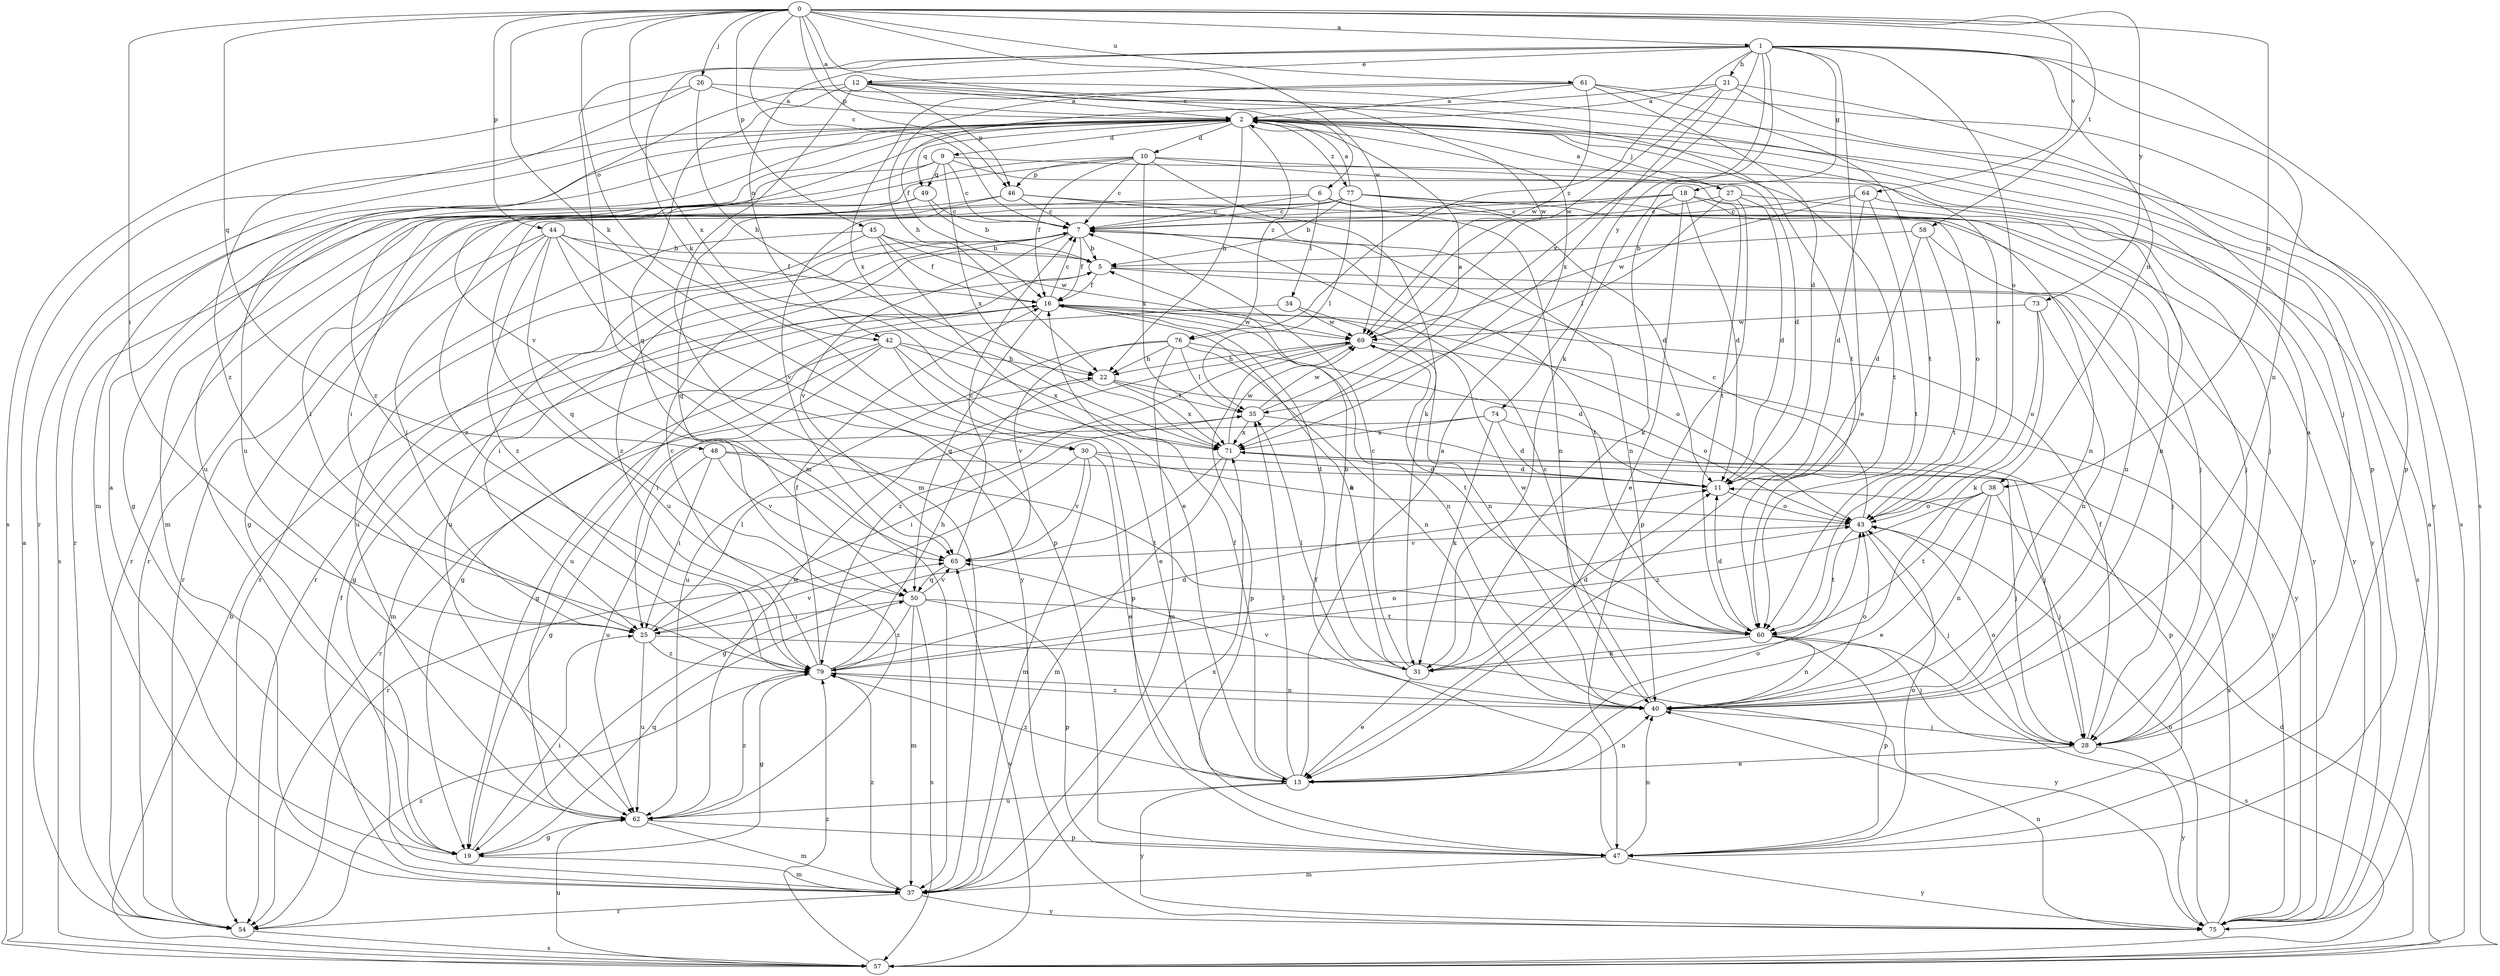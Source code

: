 strict digraph  {
0;
1;
2;
5;
6;
7;
9;
10;
11;
12;
13;
16;
18;
19;
21;
22;
25;
26;
27;
28;
30;
31;
34;
35;
37;
38;
40;
42;
43;
44;
45;
46;
47;
48;
49;
50;
54;
57;
58;
60;
61;
62;
64;
65;
69;
71;
73;
74;
75;
76;
77;
79;
0 -> 1  [label=a];
0 -> 2  [label=a];
0 -> 6  [label=c];
0 -> 7  [label=c];
0 -> 25  [label=i];
0 -> 26  [label=j];
0 -> 30  [label=k];
0 -> 38  [label=n];
0 -> 42  [label=o];
0 -> 44  [label=p];
0 -> 45  [label=p];
0 -> 46  [label=p];
0 -> 48  [label=q];
0 -> 58  [label=t];
0 -> 61  [label=u];
0 -> 64  [label=v];
0 -> 69  [label=w];
0 -> 71  [label=x];
0 -> 73  [label=y];
1 -> 12  [label=e];
1 -> 13  [label=e];
1 -> 18  [label=g];
1 -> 21  [label=h];
1 -> 30  [label=k];
1 -> 31  [label=k];
1 -> 37  [label=m];
1 -> 38  [label=n];
1 -> 40  [label=n];
1 -> 42  [label=o];
1 -> 43  [label=o];
1 -> 57  [label=s];
1 -> 71  [label=x];
1 -> 74  [label=y];
1 -> 76  [label=z];
2 -> 9  [label=d];
2 -> 10  [label=d];
2 -> 22  [label=h];
2 -> 27  [label=j];
2 -> 37  [label=m];
2 -> 43  [label=o];
2 -> 49  [label=q];
2 -> 54  [label=r];
2 -> 60  [label=t];
2 -> 62  [label=u];
2 -> 65  [label=v];
2 -> 76  [label=z];
2 -> 77  [label=z];
2 -> 79  [label=z];
5 -> 16  [label=f];
5 -> 25  [label=i];
5 -> 28  [label=j];
5 -> 75  [label=y];
6 -> 7  [label=c];
6 -> 11  [label=d];
6 -> 34  [label=l];
6 -> 40  [label=n];
6 -> 54  [label=r];
7 -> 5  [label=b];
7 -> 16  [label=f];
7 -> 54  [label=r];
7 -> 60  [label=t];
7 -> 62  [label=u];
7 -> 65  [label=v];
7 -> 79  [label=z];
9 -> 7  [label=c];
9 -> 19  [label=g];
9 -> 28  [label=j];
9 -> 49  [label=q];
9 -> 57  [label=s];
9 -> 71  [label=x];
9 -> 75  [label=y];
10 -> 7  [label=c];
10 -> 11  [label=d];
10 -> 16  [label=f];
10 -> 31  [label=k];
10 -> 37  [label=m];
10 -> 46  [label=p];
10 -> 54  [label=r];
10 -> 60  [label=t];
10 -> 71  [label=x];
11 -> 43  [label=o];
12 -> 2  [label=a];
12 -> 37  [label=m];
12 -> 46  [label=p];
12 -> 47  [label=p];
12 -> 50  [label=q];
12 -> 57  [label=s];
12 -> 62  [label=u];
12 -> 69  [label=w];
13 -> 2  [label=a];
13 -> 16  [label=f];
13 -> 35  [label=l];
13 -> 40  [label=n];
13 -> 43  [label=o];
13 -> 62  [label=u];
13 -> 75  [label=y];
13 -> 79  [label=z];
16 -> 7  [label=c];
16 -> 19  [label=g];
16 -> 31  [label=k];
16 -> 40  [label=n];
16 -> 43  [label=o];
16 -> 50  [label=q];
16 -> 62  [label=u];
16 -> 69  [label=w];
18 -> 7  [label=c];
18 -> 11  [label=d];
18 -> 13  [label=e];
18 -> 28  [label=j];
18 -> 31  [label=k];
18 -> 57  [label=s];
18 -> 62  [label=u];
18 -> 65  [label=v];
19 -> 2  [label=a];
19 -> 25  [label=i];
19 -> 37  [label=m];
19 -> 50  [label=q];
21 -> 2  [label=a];
21 -> 16  [label=f];
21 -> 28  [label=j];
21 -> 47  [label=p];
21 -> 69  [label=w];
21 -> 71  [label=x];
22 -> 35  [label=l];
22 -> 43  [label=o];
22 -> 54  [label=r];
22 -> 71  [label=x];
25 -> 35  [label=l];
25 -> 62  [label=u];
25 -> 65  [label=v];
25 -> 75  [label=y];
25 -> 79  [label=z];
26 -> 2  [label=a];
26 -> 22  [label=h];
26 -> 57  [label=s];
26 -> 60  [label=t];
26 -> 79  [label=z];
27 -> 2  [label=a];
27 -> 7  [label=c];
27 -> 11  [label=d];
27 -> 28  [label=j];
27 -> 35  [label=l];
27 -> 47  [label=p];
28 -> 2  [label=a];
28 -> 13  [label=e];
28 -> 16  [label=f];
28 -> 43  [label=o];
28 -> 75  [label=y];
30 -> 11  [label=d];
30 -> 13  [label=e];
30 -> 37  [label=m];
30 -> 43  [label=o];
30 -> 54  [label=r];
30 -> 65  [label=v];
31 -> 5  [label=b];
31 -> 7  [label=c];
31 -> 11  [label=d];
31 -> 13  [label=e];
31 -> 35  [label=l];
34 -> 19  [label=g];
34 -> 40  [label=n];
34 -> 69  [label=w];
35 -> 2  [label=a];
35 -> 25  [label=i];
35 -> 28  [label=j];
35 -> 69  [label=w];
35 -> 71  [label=x];
37 -> 16  [label=f];
37 -> 54  [label=r];
37 -> 71  [label=x];
37 -> 75  [label=y];
37 -> 79  [label=z];
38 -> 13  [label=e];
38 -> 28  [label=j];
38 -> 40  [label=n];
38 -> 43  [label=o];
38 -> 60  [label=t];
38 -> 79  [label=z];
40 -> 7  [label=c];
40 -> 28  [label=j];
40 -> 43  [label=o];
40 -> 65  [label=v];
40 -> 79  [label=z];
42 -> 13  [label=e];
42 -> 19  [label=g];
42 -> 22  [label=h];
42 -> 25  [label=i];
42 -> 37  [label=m];
42 -> 47  [label=p];
42 -> 71  [label=x];
43 -> 7  [label=c];
43 -> 28  [label=j];
43 -> 60  [label=t];
43 -> 65  [label=v];
44 -> 5  [label=b];
44 -> 16  [label=f];
44 -> 25  [label=i];
44 -> 47  [label=p];
44 -> 50  [label=q];
44 -> 54  [label=r];
44 -> 75  [label=y];
44 -> 79  [label=z];
45 -> 5  [label=b];
45 -> 13  [label=e];
45 -> 16  [label=f];
45 -> 54  [label=r];
45 -> 62  [label=u];
45 -> 69  [label=w];
46 -> 7  [label=c];
46 -> 25  [label=i];
46 -> 40  [label=n];
46 -> 50  [label=q];
46 -> 75  [label=y];
47 -> 16  [label=f];
47 -> 37  [label=m];
47 -> 40  [label=n];
47 -> 43  [label=o];
47 -> 75  [label=y];
48 -> 11  [label=d];
48 -> 25  [label=i];
48 -> 60  [label=t];
48 -> 62  [label=u];
48 -> 65  [label=v];
49 -> 5  [label=b];
49 -> 7  [label=c];
49 -> 25  [label=i];
49 -> 54  [label=r];
50 -> 25  [label=i];
50 -> 37  [label=m];
50 -> 47  [label=p];
50 -> 57  [label=s];
50 -> 60  [label=t];
50 -> 65  [label=v];
50 -> 79  [label=z];
54 -> 57  [label=s];
54 -> 79  [label=z];
57 -> 2  [label=a];
57 -> 5  [label=b];
57 -> 11  [label=d];
57 -> 62  [label=u];
57 -> 65  [label=v];
57 -> 79  [label=z];
58 -> 5  [label=b];
58 -> 11  [label=d];
58 -> 40  [label=n];
58 -> 60  [label=t];
60 -> 11  [label=d];
60 -> 28  [label=j];
60 -> 31  [label=k];
60 -> 40  [label=n];
60 -> 47  [label=p];
60 -> 57  [label=s];
60 -> 69  [label=w];
61 -> 2  [label=a];
61 -> 11  [label=d];
61 -> 22  [label=h];
61 -> 60  [label=t];
61 -> 69  [label=w];
61 -> 71  [label=x];
61 -> 75  [label=y];
62 -> 19  [label=g];
62 -> 37  [label=m];
62 -> 47  [label=p];
62 -> 69  [label=w];
62 -> 79  [label=z];
64 -> 7  [label=c];
64 -> 11  [label=d];
64 -> 40  [label=n];
64 -> 60  [label=t];
64 -> 69  [label=w];
65 -> 7  [label=c];
65 -> 50  [label=q];
69 -> 22  [label=h];
69 -> 47  [label=p];
69 -> 60  [label=t];
69 -> 75  [label=y];
69 -> 79  [label=z];
71 -> 11  [label=d];
71 -> 19  [label=g];
71 -> 28  [label=j];
71 -> 37  [label=m];
71 -> 69  [label=w];
73 -> 31  [label=k];
73 -> 40  [label=n];
73 -> 43  [label=o];
73 -> 69  [label=w];
74 -> 11  [label=d];
74 -> 19  [label=g];
74 -> 31  [label=k];
74 -> 47  [label=p];
74 -> 71  [label=x];
75 -> 2  [label=a];
75 -> 40  [label=n];
75 -> 43  [label=o];
75 -> 71  [label=x];
76 -> 11  [label=d];
76 -> 22  [label=h];
76 -> 35  [label=l];
76 -> 37  [label=m];
76 -> 40  [label=n];
76 -> 62  [label=u];
76 -> 65  [label=v];
77 -> 2  [label=a];
77 -> 5  [label=b];
77 -> 7  [label=c];
77 -> 19  [label=g];
77 -> 35  [label=l];
77 -> 40  [label=n];
77 -> 43  [label=o];
77 -> 75  [label=y];
77 -> 79  [label=z];
79 -> 7  [label=c];
79 -> 11  [label=d];
79 -> 16  [label=f];
79 -> 19  [label=g];
79 -> 22  [label=h];
79 -> 40  [label=n];
79 -> 43  [label=o];
}
